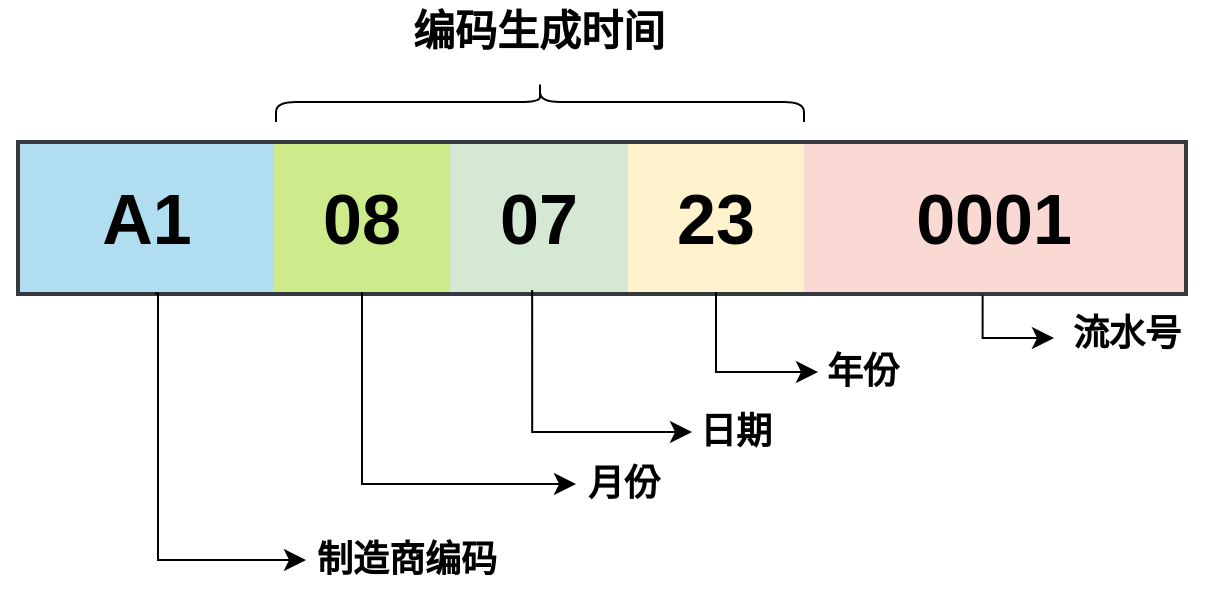 <mxfile version="21.6.6" type="github">
  <diagram name="第 1 页" id="ergHUzXghdu48mOkxfZ9">
    <mxGraphModel dx="1914" dy="1038" grid="0" gridSize="10" guides="1" tooltips="1" connect="1" arrows="1" fold="1" page="1" pageScale="1" pageWidth="827" pageHeight="1169" background="none" math="0" shadow="0">
      <root>
        <mxCell id="0" />
        <mxCell id="1" parent="0" />
        <mxCell id="fPxglKkb8lsgMMI8yU8m-1" value="" style="shape=table;startSize=0;container=1;collapsible=0;childLayout=tableLayout;fontSize=25;swimlaneLine=1;strokeWidth=4;perimeterSpacing=0;fontStyle=1;labelBorderColor=default;strokeColor=#36393d;gradientDirection=radial;fillColor=#cdeb8b;" parent="1" vertex="1">
          <mxGeometry x="66" y="164" width="582" height="74" as="geometry" />
        </mxCell>
        <mxCell id="fPxglKkb8lsgMMI8yU8m-2" value="" style="shape=tableRow;horizontal=0;startSize=0;swimlaneHead=0;swimlaneBody=0;strokeColor=inherit;top=0;left=0;bottom=0;right=0;collapsible=0;dropTarget=0;fillColor=none;points=[[0,0.5],[1,0.5]];portConstraint=eastwest;fontSize=16;" parent="fPxglKkb8lsgMMI8yU8m-1" vertex="1">
          <mxGeometry width="582" height="74" as="geometry" />
        </mxCell>
        <mxCell id="fPxglKkb8lsgMMI8yU8m-3" value="&lt;font style=&quot;font-size: 35px;&quot;&gt;A1&lt;/font&gt;" style="shape=partialRectangle;html=1;whiteSpace=wrap;connectable=0;strokeColor=#000000;overflow=hidden;fillColor=#b1ddf0;top=0;left=0;bottom=0;right=0;pointerEvents=1;fontSize=35;fontStyle=1;strokeWidth=20;" parent="fPxglKkb8lsgMMI8yU8m-2" vertex="1">
          <mxGeometry width="127" height="74" as="geometry">
            <mxRectangle width="127" height="74" as="alternateBounds" />
          </mxGeometry>
        </mxCell>
        <mxCell id="fPxglKkb8lsgMMI8yU8m-4" value="&lt;b style=&quot;font-size: 35px;&quot;&gt;&lt;font style=&quot;font-size: 35px;&quot;&gt;08&lt;/font&gt;&lt;/b&gt;" style="shape=partialRectangle;html=1;whiteSpace=wrap;connectable=0;strokeColor=#36393d;overflow=hidden;fillColor=#cdeb8b;top=0;left=0;bottom=0;right=0;pointerEvents=1;fontSize=35;strokeWidth=20;" parent="fPxglKkb8lsgMMI8yU8m-2" vertex="1">
          <mxGeometry x="127" width="88" height="74" as="geometry">
            <mxRectangle width="88" height="74" as="alternateBounds" />
          </mxGeometry>
        </mxCell>
        <mxCell id="fPxglKkb8lsgMMI8yU8m-118" value="&lt;b style=&quot;border-color: var(--border-color); font-size: 35px;&quot;&gt;&lt;font style=&quot;border-color: var(--border-color); font-size: 35px;&quot;&gt;07&lt;/font&gt;&lt;/b&gt;" style="shape=partialRectangle;html=1;whiteSpace=wrap;connectable=0;strokeColor=#82b366;overflow=hidden;fillColor=#d5e8d4;top=0;left=0;bottom=0;right=0;pointerEvents=1;fontSize=35;strokeWidth=20;" parent="fPxglKkb8lsgMMI8yU8m-2" vertex="1">
          <mxGeometry x="215" width="89" height="74" as="geometry">
            <mxRectangle width="89" height="74" as="alternateBounds" />
          </mxGeometry>
        </mxCell>
        <mxCell id="fPxglKkb8lsgMMI8yU8m-126" value="&lt;b style=&quot;border-color: var(--border-color); font-size: 35px;&quot;&gt;&lt;font style=&quot;border-color: var(--border-color); font-size: 35px;&quot;&gt;23&lt;/font&gt;&lt;/b&gt;" style="shape=partialRectangle;html=1;whiteSpace=wrap;connectable=0;strokeColor=#d6b656;overflow=hidden;fillColor=#fff2cc;top=0;left=0;bottom=0;right=0;pointerEvents=1;fontSize=35;strokeWidth=20;" parent="fPxglKkb8lsgMMI8yU8m-2" vertex="1">
          <mxGeometry x="304" width="88" height="74" as="geometry">
            <mxRectangle width="88" height="74" as="alternateBounds" />
          </mxGeometry>
        </mxCell>
        <mxCell id="fPxglKkb8lsgMMI8yU8m-5" value="&lt;b style=&quot;font-size: 35px;&quot;&gt;&lt;font style=&quot;font-size: 35px;&quot;&gt;0001&lt;/font&gt;&lt;/b&gt;" style="shape=partialRectangle;html=1;whiteSpace=wrap;connectable=0;strokeColor=#000000;overflow=hidden;fillColor=#fad9d5;top=0;left=0;bottom=0;right=0;pointerEvents=1;fontSize=35;strokeWidth=20;" parent="fPxglKkb8lsgMMI8yU8m-2" vertex="1">
          <mxGeometry x="392" width="190" height="74" as="geometry">
            <mxRectangle width="190" height="74" as="alternateBounds" />
          </mxGeometry>
        </mxCell>
        <mxCell id="fPxglKkb8lsgMMI8yU8m-26" value="流水号" style="text;strokeColor=none;fillColor=none;html=1;fontSize=18;fontStyle=1;verticalAlign=middle;align=center;" parent="1" vertex="1">
          <mxGeometry x="583" y="243" width="71" height="31" as="geometry" />
        </mxCell>
        <mxCell id="fPxglKkb8lsgMMI8yU8m-29" value="" style="edgeStyle=segmentEdgeStyle;endArrow=classic;html=1;curved=0;rounded=0;endSize=8;startSize=8;exitX=0.827;exitY=1.024;exitDx=0;exitDy=0;exitPerimeter=0;" parent="1" source="fPxglKkb8lsgMMI8yU8m-1" target="fPxglKkb8lsgMMI8yU8m-26" edge="1">
          <mxGeometry width="50" height="50" relative="1" as="geometry">
            <mxPoint x="440" y="373" as="sourcePoint" />
            <mxPoint x="605" y="265" as="targetPoint" />
            <Array as="points">
              <mxPoint x="547" y="261" />
            </Array>
          </mxGeometry>
        </mxCell>
        <mxCell id="fPxglKkb8lsgMMI8yU8m-30" value="&amp;nbsp;月份" style="text;strokeColor=none;fillColor=none;html=1;fontSize=18;fontStyle=1;verticalAlign=middle;align=center;" parent="1" vertex="1">
          <mxGeometry x="345" y="319" width="40" height="30" as="geometry" />
        </mxCell>
        <mxCell id="fPxglKkb8lsgMMI8yU8m-31" value="" style="edgeStyle=segmentEdgeStyle;endArrow=classic;html=1;curved=0;rounded=0;endSize=8;startSize=8;" parent="1" source="fPxglKkb8lsgMMI8yU8m-2" edge="1">
          <mxGeometry width="50" height="50" relative="1" as="geometry">
            <mxPoint x="237" y="241" as="sourcePoint" />
            <mxPoint x="344" y="334" as="targetPoint" />
            <Array as="points">
              <mxPoint x="237" y="334" />
            </Array>
          </mxGeometry>
        </mxCell>
        <mxCell id="fPxglKkb8lsgMMI8yU8m-34" value="制造商编码" style="text;strokeColor=none;fillColor=none;html=1;fontSize=18;fontStyle=1;verticalAlign=middle;align=center;" parent="1" vertex="1">
          <mxGeometry x="209" y="352" width="100" height="40" as="geometry" />
        </mxCell>
        <mxCell id="fPxglKkb8lsgMMI8yU8m-35" value="" style="edgeStyle=segmentEdgeStyle;endArrow=classic;html=1;curved=0;rounded=0;endSize=8;startSize=8;exitX=0.116;exitY=1.009;exitDx=0;exitDy=0;exitPerimeter=0;" parent="1" source="fPxglKkb8lsgMMI8yU8m-1" target="fPxglKkb8lsgMMI8yU8m-34" edge="1">
          <mxGeometry width="50" height="50" relative="1" as="geometry">
            <mxPoint x="135" y="327" as="sourcePoint" />
            <mxPoint x="240" y="394" as="targetPoint" />
            <Array as="points">
              <mxPoint x="135" y="239" />
              <mxPoint x="135" y="372" />
            </Array>
          </mxGeometry>
        </mxCell>
        <mxCell id="fPxglKkb8lsgMMI8yU8m-131" value="年份" style="text;strokeColor=none;fillColor=none;html=1;fontSize=18;fontStyle=1;verticalAlign=middle;align=center;" parent="1" vertex="1">
          <mxGeometry x="467" y="263" width="40" height="30" as="geometry" />
        </mxCell>
        <mxCell id="fPxglKkb8lsgMMI8yU8m-134" value="" style="edgeStyle=segmentEdgeStyle;endArrow=classic;html=1;curved=0;rounded=0;endSize=8;startSize=8;" parent="1" edge="1">
          <mxGeometry width="50" height="50" relative="1" as="geometry">
            <mxPoint x="414" y="238" as="sourcePoint" />
            <mxPoint x="465" y="278" as="targetPoint" />
            <Array as="points">
              <mxPoint x="414" y="278" />
              <mxPoint x="465" y="278" />
            </Array>
          </mxGeometry>
        </mxCell>
        <mxCell id="fPxglKkb8lsgMMI8yU8m-137" value="" style="edgeStyle=segmentEdgeStyle;endArrow=classic;html=1;curved=0;rounded=0;endSize=8;startSize=8;exitX=0.44;exitY=0.986;exitDx=0;exitDy=0;exitPerimeter=0;entryX=0;entryY=0.5;entryDx=0;entryDy=0;" parent="1" source="fPxglKkb8lsgMMI8yU8m-2" edge="1">
          <mxGeometry width="50" height="50" relative="1" as="geometry">
            <mxPoint x="233" y="248" as="sourcePoint" />
            <mxPoint x="402" y="308" as="targetPoint" />
            <Array as="points">
              <mxPoint x="322" y="308" />
            </Array>
          </mxGeometry>
        </mxCell>
        <mxCell id="fPxglKkb8lsgMMI8yU8m-139" value="" style="shape=curlyBracket;whiteSpace=wrap;html=1;rounded=1;labelPosition=left;verticalLabelPosition=middle;align=right;verticalAlign=middle;direction=south;" parent="1" vertex="1">
          <mxGeometry x="194" y="133" width="264" height="20" as="geometry" />
        </mxCell>
        <mxCell id="fPxglKkb8lsgMMI8yU8m-140" value="编码生成时间" style="text;strokeColor=none;fillColor=none;html=1;fontSize=21;fontStyle=1;verticalAlign=middle;align=center;" parent="1" vertex="1">
          <mxGeometry x="305" y="92" width="40" height="30" as="geometry" />
        </mxCell>
        <mxCell id="fPxglKkb8lsgMMI8yU8m-142" value="&amp;nbsp;日期" style="text;strokeColor=none;fillColor=none;html=1;fontSize=18;fontStyle=1;verticalAlign=middle;align=center;" parent="1" vertex="1">
          <mxGeometry x="401" y="293" width="40" height="30" as="geometry" />
        </mxCell>
      </root>
    </mxGraphModel>
  </diagram>
</mxfile>
